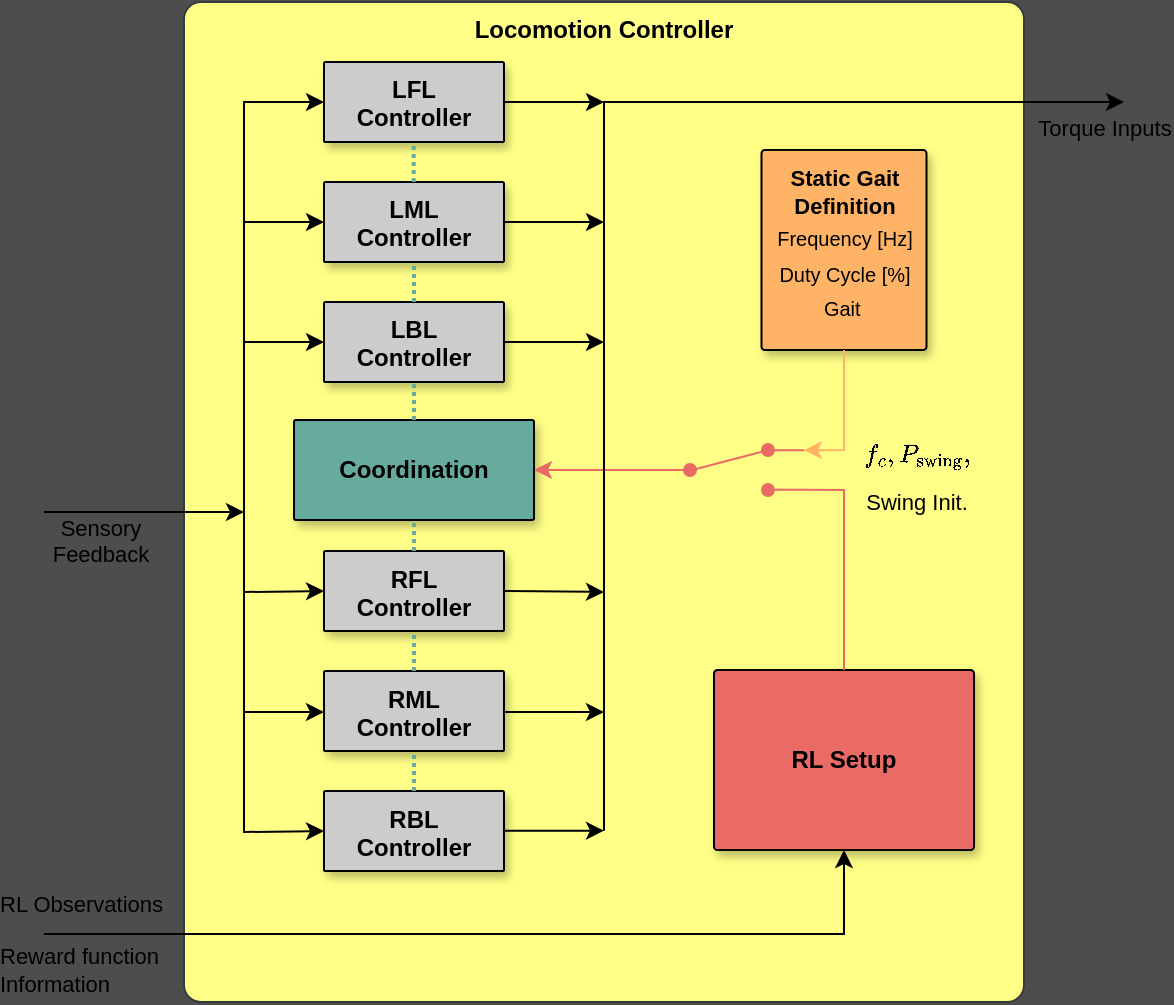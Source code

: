 <mxfile version="21.8.2" type="device">
  <diagram name="Seite-1" id="pBJrYs3TOXEtC9QrHh20">
    <mxGraphModel dx="978" dy="571" grid="1" gridSize="4" guides="1" tooltips="1" connect="1" arrows="1" fold="1" page="1" pageScale="1" pageWidth="827" pageHeight="1169" background="#4D4D4D" math="1" shadow="0">
      <root>
        <mxCell id="0" />
        <mxCell id="1" parent="0" />
        <mxCell id="WF5lu-MX_zaKCdYxaGGA-6" value="Locomotion Controller" style="rounded=1;whiteSpace=wrap;html=1;align=center;verticalAlign=top;arcSize=2;fontStyle=1;fillColor=#ffff88;strokeColor=#36393d;fontColor=#000000;" parent="1" vertex="1">
          <mxGeometry x="150" y="230" width="420" height="500" as="geometry" />
        </mxCell>
        <mxCell id="WF5lu-MX_zaKCdYxaGGA-8" value="RL Setup" style="rounded=1;whiteSpace=wrap;html=1;align=center;verticalAlign=middle;arcSize=2;fontStyle=1;fillColor=#EA6B66;fontColor=#000000;strokeColor=#000000;glass=0;shadow=1;" parent="1" vertex="1">
          <mxGeometry x="415" y="564" width="130" height="90" as="geometry" />
        </mxCell>
        <mxCell id="WF5lu-MX_zaKCdYxaGGA-12" value="Sensory &lt;br&gt;Feedback" style="endArrow=classic;html=1;rounded=0;verticalAlign=top;shadow=0;fontColor=#000000;labelBackgroundColor=none;strokeColor=#000000;" parent="1" edge="1">
          <mxGeometry x="-0.44" y="5" width="50" height="50" relative="1" as="geometry">
            <mxPoint x="80" y="485" as="sourcePoint" />
            <mxPoint x="180" y="485" as="targetPoint" />
            <mxPoint as="offset" />
          </mxGeometry>
        </mxCell>
        <mxCell id="WF5lu-MX_zaKCdYxaGGA-16" value="RL Observations&lt;br&gt;&amp;nbsp;&lt;br&gt;Reward function&lt;br&gt;Information&amp;nbsp;" style="endArrow=classic;html=1;rounded=0;entryX=0.5;entryY=1;entryDx=0;entryDy=0;verticalAlign=top;align=left;shadow=0;fontColor=#000000;labelBackgroundColor=none;strokeColor=#000000;" parent="1" target="WF5lu-MX_zaKCdYxaGGA-8" edge="1">
          <mxGeometry x="-1" y="37" width="50" height="50" relative="1" as="geometry">
            <mxPoint x="80" y="696" as="sourcePoint" />
            <mxPoint x="460" y="700" as="targetPoint" />
            <mxPoint x="-24" y="9" as="offset" />
            <Array as="points">
              <mxPoint x="480" y="696" />
            </Array>
          </mxGeometry>
        </mxCell>
        <mxCell id="WF5lu-MX_zaKCdYxaGGA-18" value="LFL&lt;br&gt;Controller&lt;br&gt;" style="rounded=1;whiteSpace=wrap;html=1;align=center;verticalAlign=top;arcSize=2;fontStyle=1;strokeColor=#000000;fillColor=#CCCCCC;fontColor=#000000;glass=0;shadow=1;" parent="1" vertex="1">
          <mxGeometry x="220" y="260" width="90" height="40" as="geometry" />
        </mxCell>
        <mxCell id="WF5lu-MX_zaKCdYxaGGA-19" value="LML&lt;br&gt;Controller" style="rounded=1;whiteSpace=wrap;html=1;align=center;verticalAlign=top;arcSize=2;fontStyle=1;strokeColor=#000000;fillColor=#CCCCCC;fontColor=#000000;glass=0;shadow=1;" parent="1" vertex="1">
          <mxGeometry x="220" y="320" width="90" height="40" as="geometry" />
        </mxCell>
        <mxCell id="WF5lu-MX_zaKCdYxaGGA-20" value="LBL&lt;br&gt;Controller" style="rounded=1;whiteSpace=wrap;html=1;align=center;verticalAlign=top;arcSize=2;fontStyle=1;strokeColor=#000000;fillColor=#CCCCCC;fontColor=#000000;glass=0;shadow=1;" parent="1" vertex="1">
          <mxGeometry x="220" y="380" width="90" height="40" as="geometry" />
        </mxCell>
        <mxCell id="WF5lu-MX_zaKCdYxaGGA-31" value="" style="endArrow=classic;html=1;rounded=0;exitX=1;exitY=0.5;exitDx=0;exitDy=0;strokeColor=#000000;" parent="1" source="WF5lu-MX_zaKCdYxaGGA-18" edge="1">
          <mxGeometry width="50" height="50" relative="1" as="geometry">
            <mxPoint x="400" y="480" as="sourcePoint" />
            <mxPoint x="360" y="280" as="targetPoint" />
            <Array as="points">
              <mxPoint x="360" y="280" />
            </Array>
          </mxGeometry>
        </mxCell>
        <mxCell id="WF5lu-MX_zaKCdYxaGGA-32" value="" style="endArrow=classic;html=1;rounded=0;exitX=1;exitY=0.5;exitDx=0;exitDy=0;strokeColor=#000000;" parent="1" source="WF5lu-MX_zaKCdYxaGGA-19" edge="1">
          <mxGeometry width="50" height="50" relative="1" as="geometry">
            <mxPoint x="310" y="369.66" as="sourcePoint" />
            <mxPoint x="360" y="340" as="targetPoint" />
          </mxGeometry>
        </mxCell>
        <mxCell id="WF5lu-MX_zaKCdYxaGGA-33" value="" style="endArrow=classic;html=1;rounded=0;exitX=1;exitY=0.5;exitDx=0;exitDy=0;strokeColor=#000000;" parent="1" source="WF5lu-MX_zaKCdYxaGGA-20" edge="1">
          <mxGeometry width="50" height="50" relative="1" as="geometry">
            <mxPoint x="310" y="419.66" as="sourcePoint" />
            <mxPoint x="360" y="400" as="targetPoint" />
          </mxGeometry>
        </mxCell>
        <mxCell id="WF5lu-MX_zaKCdYxaGGA-34" value="" style="endArrow=classic;html=1;rounded=0;exitX=1;exitY=0.5;exitDx=0;exitDy=0;strokeColor=#000000;" parent="1" source="WF5lu-MX_zaKCdYxaGGA-58" edge="1">
          <mxGeometry width="50" height="50" relative="1" as="geometry">
            <mxPoint x="310" y="535" as="sourcePoint" />
            <mxPoint x="360" y="525" as="targetPoint" />
          </mxGeometry>
        </mxCell>
        <mxCell id="WF5lu-MX_zaKCdYxaGGA-35" value="" style="endArrow=classic;html=1;rounded=0;exitX=1;exitY=0.5;exitDx=0;exitDy=0;strokeColor=#000000;" parent="1" edge="1">
          <mxGeometry width="50" height="50" relative="1" as="geometry">
            <mxPoint x="310" y="585" as="sourcePoint" />
            <mxPoint x="360" y="585" as="targetPoint" />
          </mxGeometry>
        </mxCell>
        <mxCell id="WF5lu-MX_zaKCdYxaGGA-37" value="" style="endArrow=classic;html=1;rounded=0;entryX=0;entryY=0.5;entryDx=0;entryDy=0;strokeColor=#000000;" parent="1" target="WF5lu-MX_zaKCdYxaGGA-18" edge="1">
          <mxGeometry width="50" height="50" relative="1" as="geometry">
            <mxPoint x="180" y="485" as="sourcePoint" />
            <mxPoint x="90" y="330" as="targetPoint" />
            <Array as="points">
              <mxPoint x="180" y="485" />
              <mxPoint x="180" y="280" />
            </Array>
          </mxGeometry>
        </mxCell>
        <mxCell id="WF5lu-MX_zaKCdYxaGGA-40" value="" style="endArrow=classic;html=1;rounded=0;entryX=0;entryY=0.5;entryDx=0;entryDy=0;strokeColor=#000000;" parent="1" target="WF5lu-MX_zaKCdYxaGGA-60" edge="1">
          <mxGeometry width="50" height="50" relative="1" as="geometry">
            <mxPoint x="180" y="480" as="sourcePoint" />
            <mxPoint x="220" y="635" as="targetPoint" />
            <Array as="points">
              <mxPoint x="180" y="645" />
            </Array>
          </mxGeometry>
        </mxCell>
        <mxCell id="WF5lu-MX_zaKCdYxaGGA-41" value="" style="endArrow=classic;html=1;rounded=0;entryX=0;entryY=0.5;entryDx=0;entryDy=0;strokeColor=#000000;" parent="1" edge="1">
          <mxGeometry width="50" height="50" relative="1" as="geometry">
            <mxPoint x="180" y="585" as="sourcePoint" />
            <mxPoint x="220" y="585" as="targetPoint" />
          </mxGeometry>
        </mxCell>
        <mxCell id="WF5lu-MX_zaKCdYxaGGA-42" value="" style="endArrow=classic;html=1;rounded=0;entryX=0;entryY=0.5;entryDx=0;entryDy=0;strokeColor=#000000;" parent="1" target="WF5lu-MX_zaKCdYxaGGA-58" edge="1">
          <mxGeometry width="50" height="50" relative="1" as="geometry">
            <mxPoint x="180" y="525" as="sourcePoint" />
            <mxPoint x="220" y="535" as="targetPoint" />
          </mxGeometry>
        </mxCell>
        <mxCell id="WF5lu-MX_zaKCdYxaGGA-44" value="" style="endArrow=classic;html=1;rounded=0;entryX=0;entryY=0.5;entryDx=0;entryDy=0;strokeColor=#000000;" parent="1" target="WF5lu-MX_zaKCdYxaGGA-20" edge="1">
          <mxGeometry width="50" height="50" relative="1" as="geometry">
            <mxPoint x="180" y="400" as="sourcePoint" />
            <mxPoint x="260" y="484.71" as="targetPoint" />
          </mxGeometry>
        </mxCell>
        <mxCell id="WF5lu-MX_zaKCdYxaGGA-45" value="" style="endArrow=classic;html=1;rounded=0;entryX=0;entryY=0.5;entryDx=0;entryDy=0;strokeColor=#000000;" parent="1" target="WF5lu-MX_zaKCdYxaGGA-19" edge="1">
          <mxGeometry width="50" height="50" relative="1" as="geometry">
            <mxPoint x="180" y="340" as="sourcePoint" />
            <mxPoint x="230" y="460" as="targetPoint" />
          </mxGeometry>
        </mxCell>
        <mxCell id="WF5lu-MX_zaKCdYxaGGA-46" value="Coordination" style="rounded=1;whiteSpace=wrap;html=1;align=center;verticalAlign=middle;arcSize=2;fontStyle=1;fillColor=#67AB9F;fontColor=#000000;strokeColor=#000000;glass=0;shadow=1;" parent="1" vertex="1">
          <mxGeometry x="205" y="439" width="120" height="50" as="geometry" />
        </mxCell>
        <mxCell id="WF5lu-MX_zaKCdYxaGGA-47" value="" style="endArrow=none;html=1;rounded=0;exitX=0.5;exitY=0;exitDx=0;exitDy=0;entryX=1;entryY=0.88;entryDx=0;entryDy=0;verticalAlign=middle;strokeColor=#EA6B66;shadow=0;fontColor=#000000;align=center;endFill=0;labelBackgroundColor=#FFFF88;" parent="1" source="WF5lu-MX_zaKCdYxaGGA-8" target="b6oMSGKs14EyV7Kufvv_-5" edge="1">
          <mxGeometry x="-0.394" width="50" height="50" relative="1" as="geometry">
            <mxPoint x="330" y="500" as="sourcePoint" />
            <mxPoint x="380" y="450" as="targetPoint" />
            <Array as="points">
              <mxPoint x="480" y="474" />
            </Array>
            <mxPoint as="offset" />
          </mxGeometry>
        </mxCell>
        <mxCell id="WF5lu-MX_zaKCdYxaGGA-58" value="RFL&lt;br&gt;Controller" style="rounded=1;whiteSpace=wrap;html=1;align=center;verticalAlign=top;arcSize=2;fontStyle=1;strokeColor=#000000;fillColor=#CCCCCC;fontColor=#000000;glass=0;shadow=1;" parent="1" vertex="1">
          <mxGeometry x="220" y="504.5" width="90" height="40" as="geometry" />
        </mxCell>
        <mxCell id="WF5lu-MX_zaKCdYxaGGA-59" value="RML&lt;br&gt;Controller" style="rounded=1;whiteSpace=wrap;html=1;align=center;verticalAlign=top;arcSize=2;fontStyle=1;strokeColor=#000000;fillColor=#CCCCCC;fontColor=#000000;glass=0;shadow=1;" parent="1" vertex="1">
          <mxGeometry x="220" y="564.5" width="90" height="40" as="geometry" />
        </mxCell>
        <mxCell id="WF5lu-MX_zaKCdYxaGGA-60" value="RBL&lt;br&gt;Controller" style="rounded=1;whiteSpace=wrap;html=1;align=center;verticalAlign=top;arcSize=2;fontStyle=1;strokeColor=#000000;fillColor=#CCCCCC;fontColor=#000000;glass=0;shadow=1;" parent="1" vertex="1">
          <mxGeometry x="220" y="624.5" width="90" height="40" as="geometry" />
        </mxCell>
        <mxCell id="WF5lu-MX_zaKCdYxaGGA-64" value="" style="endArrow=classic;html=1;rounded=0;exitX=1;exitY=0.5;exitDx=0;exitDy=0;strokeColor=#000000;" parent="1" edge="1">
          <mxGeometry width="50" height="50" relative="1" as="geometry">
            <mxPoint x="310" y="644.33" as="sourcePoint" />
            <mxPoint x="360" y="644.33" as="targetPoint" />
          </mxGeometry>
        </mxCell>
        <mxCell id="WF5lu-MX_zaKCdYxaGGA-67" value="" style="endArrow=none;dashed=1;html=1;dashPattern=1 1;strokeWidth=2;rounded=0;entryX=0.5;entryY=1;entryDx=0;entryDy=0;exitX=0.5;exitY=0;exitDx=0;exitDy=0;fillColor=#60a917;strokeColor=#67AB9F;" parent="1" source="WF5lu-MX_zaKCdYxaGGA-20" target="WF5lu-MX_zaKCdYxaGGA-19" edge="1">
          <mxGeometry width="50" height="50" relative="1" as="geometry">
            <mxPoint x="275" y="447" as="sourcePoint" />
            <mxPoint x="275" y="430" as="targetPoint" />
          </mxGeometry>
        </mxCell>
        <mxCell id="WF5lu-MX_zaKCdYxaGGA-68" value="" style="endArrow=none;dashed=1;html=1;dashPattern=1 1;strokeWidth=2;rounded=0;entryX=0.5;entryY=1;entryDx=0;entryDy=0;exitX=0.5;exitY=0;exitDx=0;exitDy=0;fillColor=#60a917;strokeColor=#67AB9F;" parent="1" source="WF5lu-MX_zaKCdYxaGGA-58" target="WF5lu-MX_zaKCdYxaGGA-46" edge="1">
          <mxGeometry width="50" height="50" relative="1" as="geometry">
            <mxPoint x="275" y="390" as="sourcePoint" />
            <mxPoint x="275" y="370" as="targetPoint" />
          </mxGeometry>
        </mxCell>
        <mxCell id="WF5lu-MX_zaKCdYxaGGA-69" value="" style="endArrow=none;dashed=1;html=1;dashPattern=1 1;strokeWidth=2;rounded=0;entryX=0.5;entryY=1;entryDx=0;entryDy=0;exitX=0.5;exitY=0;exitDx=0;exitDy=0;fillColor=#60a917;strokeColor=#67AB9F;" parent="1" source="WF5lu-MX_zaKCdYxaGGA-59" target="WF5lu-MX_zaKCdYxaGGA-58" edge="1">
          <mxGeometry width="50" height="50" relative="1" as="geometry">
            <mxPoint x="275" y="515" as="sourcePoint" />
            <mxPoint x="275" y="500" as="targetPoint" />
          </mxGeometry>
        </mxCell>
        <mxCell id="WF5lu-MX_zaKCdYxaGGA-70" value="" style="endArrow=none;dashed=1;html=1;dashPattern=1 1;strokeWidth=2;rounded=0;entryX=0.5;entryY=1;entryDx=0;entryDy=0;exitX=0.5;exitY=0;exitDx=0;exitDy=0;fillColor=#60a917;strokeColor=#67AB9F;" parent="1" source="WF5lu-MX_zaKCdYxaGGA-60" target="WF5lu-MX_zaKCdYxaGGA-59" edge="1">
          <mxGeometry width="50" height="50" relative="1" as="geometry">
            <mxPoint x="285" y="525" as="sourcePoint" />
            <mxPoint x="285" y="510" as="targetPoint" />
          </mxGeometry>
        </mxCell>
        <mxCell id="b6oMSGKs14EyV7Kufvv_-1" value="" style="endArrow=none;dashed=1;html=1;dashPattern=1 1;strokeWidth=2;rounded=0;entryX=0.5;entryY=1;entryDx=0;entryDy=0;exitX=0.5;exitY=0;exitDx=0;exitDy=0;fillColor=#60a917;strokeColor=#67AB9F;" parent="1" edge="1">
          <mxGeometry width="50" height="50" relative="1" as="geometry">
            <mxPoint x="264.83" y="320" as="sourcePoint" />
            <mxPoint x="264.83" y="300" as="targetPoint" />
          </mxGeometry>
        </mxCell>
        <mxCell id="b6oMSGKs14EyV7Kufvv_-3" value="" style="endArrow=none;dashed=1;html=1;dashPattern=1 1;strokeWidth=2;rounded=0;entryX=0.5;entryY=1;entryDx=0;entryDy=0;exitX=0.5;exitY=0;exitDx=0;exitDy=0;fillColor=#60a917;strokeColor=#67AB9F;" parent="1" source="WF5lu-MX_zaKCdYxaGGA-46" target="WF5lu-MX_zaKCdYxaGGA-20" edge="1">
          <mxGeometry width="50" height="50" relative="1" as="geometry">
            <mxPoint x="320" y="436" as="sourcePoint" />
            <mxPoint x="320" y="420" as="targetPoint" />
          </mxGeometry>
        </mxCell>
        <mxCell id="b6oMSGKs14EyV7Kufvv_-4" value="&lt;font style=&quot;font-size: 11px;&quot;&gt;Static Gait &lt;br style=&quot;&quot;&gt;Definition&lt;br&gt;&lt;/font&gt;&lt;div style=&quot;line-height: 140%;&quot;&gt;&lt;font size=&quot;1&quot;&gt;&lt;span style=&quot;font-weight: 400;&quot;&gt;Frequency [Hz]&lt;br&gt;Duty Cycle [%]&lt;/span&gt;&lt;/font&gt;&lt;/div&gt;&lt;div style=&quot;line-height: 140%;&quot;&gt;&lt;font size=&quot;1&quot;&gt;&lt;span style=&quot;font-weight: 400;&quot;&gt;Gait&amp;nbsp;&lt;/span&gt;&lt;/font&gt;&lt;/div&gt;&lt;div style=&quot;font-size: 11px; line-height: 100%;&quot;&gt;&lt;br&gt;&lt;/div&gt;" style="rounded=1;whiteSpace=wrap;html=1;align=center;verticalAlign=top;arcSize=2;fontStyle=1;fillColor=#FFB366;fontColor=#000000;strokeColor=#000000;fontSize=12;glass=0;shadow=1;" parent="1" vertex="1">
          <mxGeometry x="438.75" y="304" width="82.5" height="100" as="geometry" />
        </mxCell>
        <mxCell id="b6oMSGKs14EyV7Kufvv_-5" value="" style="html=1;shape=mxgraph.electrical.electro-mechanical.twoWaySwitch;aspect=fixed;elSwitchState=2;fillColor=#EA6B66;strokeColor=#EA6B66;" parent="1" vertex="1">
          <mxGeometry x="385" y="451" width="75" height="26" as="geometry" />
        </mxCell>
        <mxCell id="b6oMSGKs14EyV7Kufvv_-7" value="&lt;br&gt;" style="endArrow=classic;html=1;rounded=0;exitX=0;exitY=0.5;exitDx=0;exitDy=0;entryX=1;entryY=0.5;entryDx=0;entryDy=0;verticalAlign=top;strokeColor=#EA6B66;shadow=0;fontColor=#000000;align=right;" parent="1" source="b6oMSGKs14EyV7Kufvv_-5" target="WF5lu-MX_zaKCdYxaGGA-46" edge="1">
          <mxGeometry width="50" height="50" relative="1" as="geometry">
            <mxPoint x="490" y="530" as="sourcePoint" />
            <mxPoint x="470" y="484" as="targetPoint" />
            <Array as="points" />
          </mxGeometry>
        </mxCell>
        <mxCell id="b6oMSGKs14EyV7Kufvv_-8" value="&lt;p style=&quot;line-height: 100%;&quot;&gt;$$f_c, P_\text{swing},$$ Swing Init.&lt;/p&gt;" style="endArrow=classic;html=1;rounded=0;entryX=1;entryY=0.12;entryDx=0;entryDy=0;exitX=0.5;exitY=1;exitDx=0;exitDy=0;labelBackgroundColor=none;strokeColor=#FFB366;fontColor=#000000;" parent="1" source="b6oMSGKs14EyV7Kufvv_-4" target="b6oMSGKs14EyV7Kufvv_-5" edge="1">
          <mxGeometry x="0.429" y="39" width="50" height="50" relative="1" as="geometry">
            <mxPoint x="270" y="480" as="sourcePoint" />
            <mxPoint x="320" y="430" as="targetPoint" />
            <Array as="points">
              <mxPoint x="480" y="454" />
            </Array>
            <mxPoint x="36" y="-25" as="offset" />
          </mxGeometry>
        </mxCell>
        <mxCell id="b6oMSGKs14EyV7Kufvv_-9" value="Torque Inputs" style="endArrow=classic;html=1;rounded=0;strokeColor=#000000;entryX=0;entryY=0.5;entryDx=0;entryDy=0;verticalAlign=top;labelBackgroundColor=none;fontColor=#000000;" parent="1" edge="1">
          <mxGeometry x="0.968" width="50" height="50" relative="1" as="geometry">
            <mxPoint x="360" y="644.33" as="sourcePoint" />
            <mxPoint x="620.0" y="280.0" as="targetPoint" />
            <Array as="points">
              <mxPoint x="360" y="280" />
            </Array>
            <mxPoint as="offset" />
          </mxGeometry>
        </mxCell>
      </root>
    </mxGraphModel>
  </diagram>
</mxfile>
